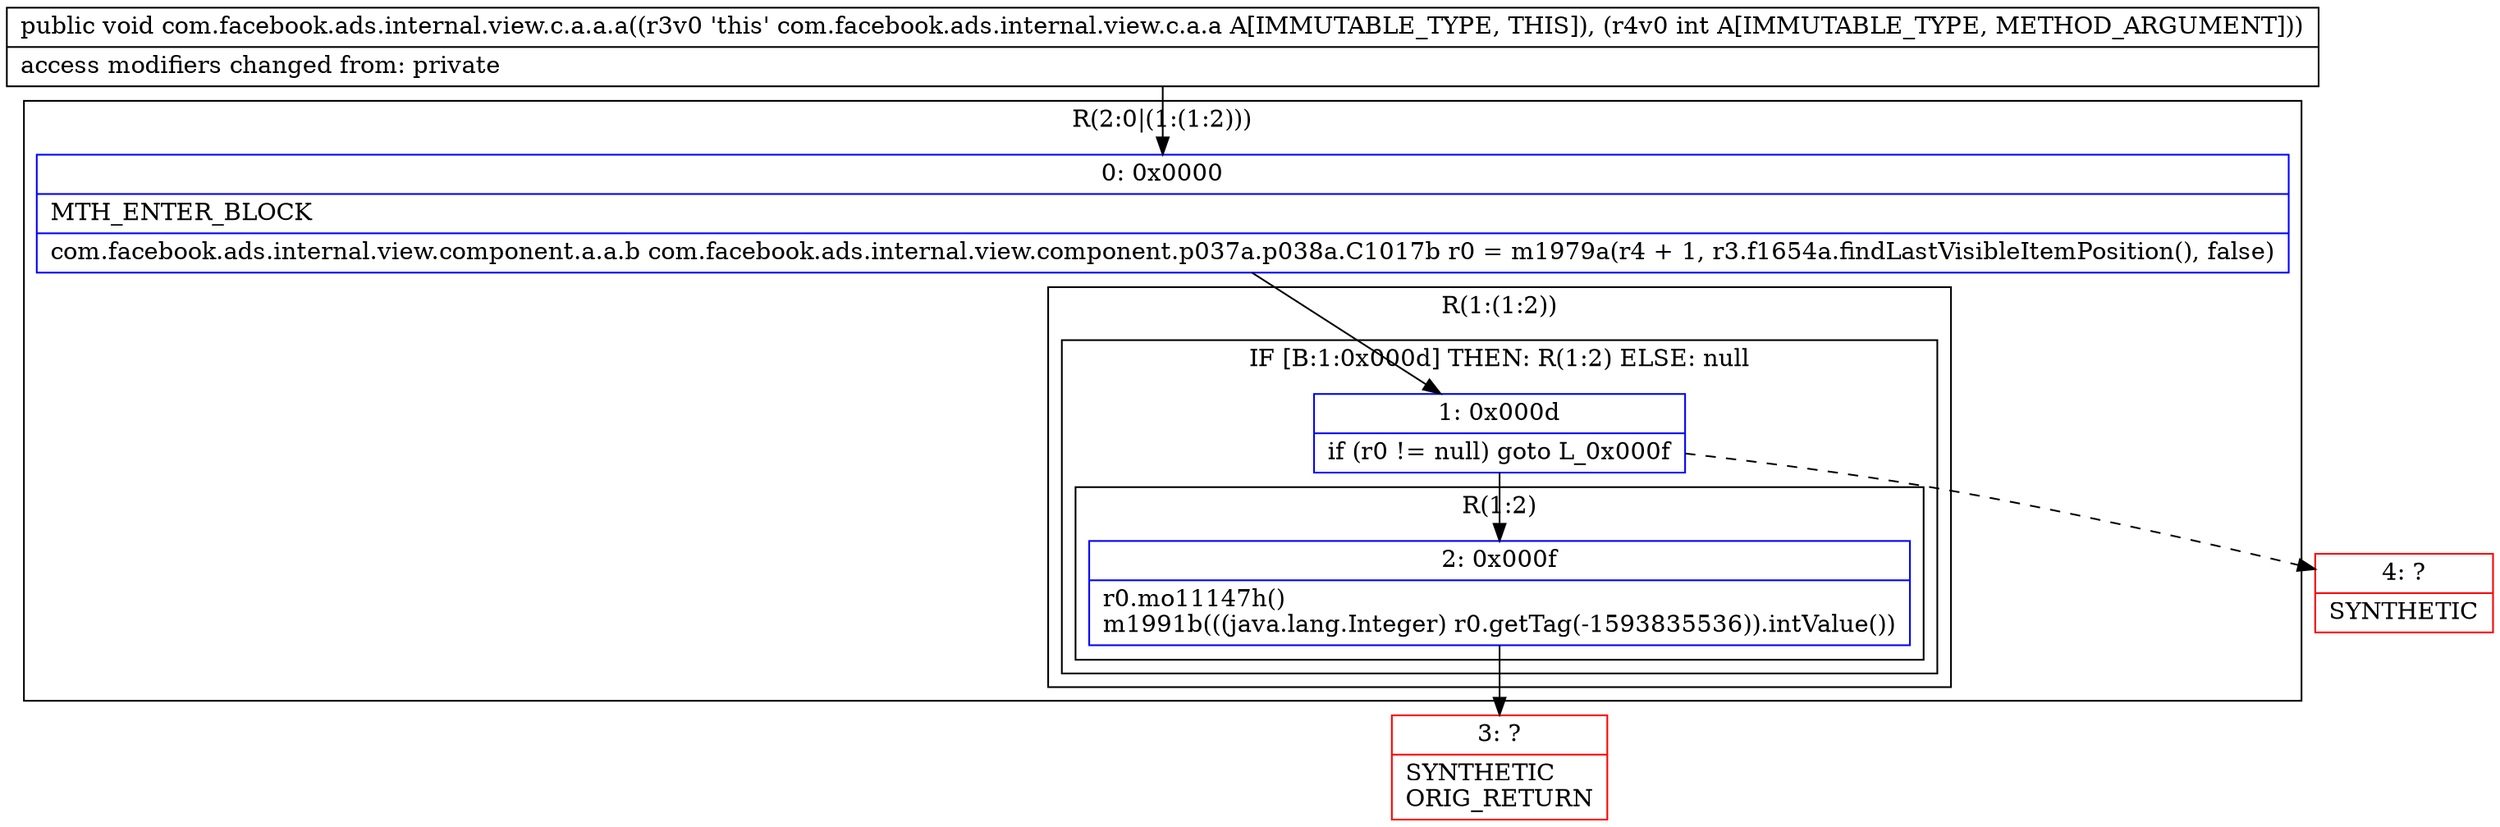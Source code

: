 digraph "CFG forcom.facebook.ads.internal.view.c.a.a.a(I)V" {
subgraph cluster_Region_242897544 {
label = "R(2:0|(1:(1:2)))";
node [shape=record,color=blue];
Node_0 [shape=record,label="{0\:\ 0x0000|MTH_ENTER_BLOCK\l|com.facebook.ads.internal.view.component.a.a.b com.facebook.ads.internal.view.component.p037a.p038a.C1017b r0 = m1979a(r4 + 1, r3.f1654a.findLastVisibleItemPosition(), false)\l}"];
subgraph cluster_Region_882959093 {
label = "R(1:(1:2))";
node [shape=record,color=blue];
subgraph cluster_IfRegion_1374104445 {
label = "IF [B:1:0x000d] THEN: R(1:2) ELSE: null";
node [shape=record,color=blue];
Node_1 [shape=record,label="{1\:\ 0x000d|if (r0 != null) goto L_0x000f\l}"];
subgraph cluster_Region_1844308178 {
label = "R(1:2)";
node [shape=record,color=blue];
Node_2 [shape=record,label="{2\:\ 0x000f|r0.mo11147h()\lm1991b(((java.lang.Integer) r0.getTag(\-1593835536)).intValue())\l}"];
}
}
}
}
Node_3 [shape=record,color=red,label="{3\:\ ?|SYNTHETIC\lORIG_RETURN\l}"];
Node_4 [shape=record,color=red,label="{4\:\ ?|SYNTHETIC\l}"];
MethodNode[shape=record,label="{public void com.facebook.ads.internal.view.c.a.a.a((r3v0 'this' com.facebook.ads.internal.view.c.a.a A[IMMUTABLE_TYPE, THIS]), (r4v0 int A[IMMUTABLE_TYPE, METHOD_ARGUMENT]))  | access modifiers changed from: private\l}"];
MethodNode -> Node_0;
Node_0 -> Node_1;
Node_1 -> Node_2;
Node_1 -> Node_4[style=dashed];
Node_2 -> Node_3;
}

